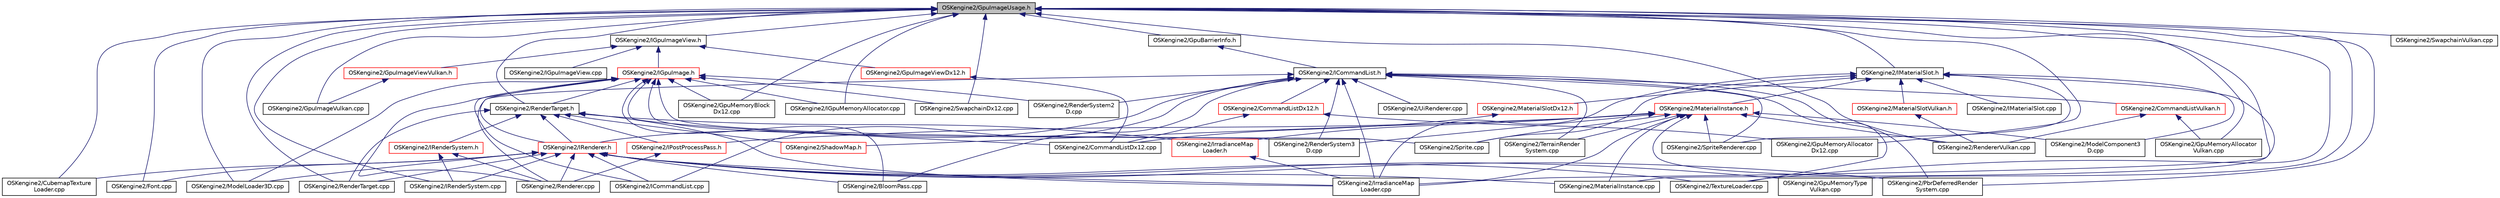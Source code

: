 digraph "OSKengine2/GpuImageUsage.h"
{
 // LATEX_PDF_SIZE
  edge [fontname="Helvetica",fontsize="10",labelfontname="Helvetica",labelfontsize="10"];
  node [fontname="Helvetica",fontsize="10",shape=record];
  Node1 [label="OSKengine2/GpuImageUsage.h",height=0.2,width=0.4,color="black", fillcolor="grey75", style="filled", fontcolor="black",tooltip=" "];
  Node1 -> Node2 [dir="back",color="midnightblue",fontsize="10",style="solid"];
  Node2 [label="OSKengine2/CubemapTexture\lLoader.cpp",height=0.2,width=0.4,color="black", fillcolor="white", style="filled",URL="$_cubemap_texture_loader_8cpp.html",tooltip=" "];
  Node1 -> Node3 [dir="back",color="midnightblue",fontsize="10",style="solid"];
  Node3 [label="OSKengine2/Font.cpp",height=0.2,width=0.4,color="black", fillcolor="white", style="filled",URL="$_font_8cpp.html",tooltip=" "];
  Node1 -> Node4 [dir="back",color="midnightblue",fontsize="10",style="solid"];
  Node4 [label="OSKengine2/GpuBarrierInfo.h",height=0.2,width=0.4,color="black", fillcolor="white", style="filled",URL="$_gpu_barrier_info_8h.html",tooltip=" "];
  Node4 -> Node5 [dir="back",color="midnightblue",fontsize="10",style="solid"];
  Node5 [label="OSKengine2/ICommandList.h",height=0.2,width=0.4,color="black", fillcolor="white", style="filled",URL="$_i_command_list_8h.html",tooltip=" "];
  Node5 -> Node6 [dir="back",color="midnightblue",fontsize="10",style="solid"];
  Node6 [label="OSKengine2/BloomPass.cpp",height=0.2,width=0.4,color="black", fillcolor="white", style="filled",URL="$_bloom_pass_8cpp.html",tooltip=" "];
  Node5 -> Node7 [dir="back",color="midnightblue",fontsize="10",style="solid"];
  Node7 [label="OSKengine2/CommandListDx12.h",height=0.2,width=0.4,color="red", fillcolor="white", style="filled",URL="$_command_list_dx12_8h.html",tooltip=" "];
  Node7 -> Node8 [dir="back",color="midnightblue",fontsize="10",style="solid"];
  Node8 [label="OSKengine2/CommandListDx12.cpp",height=0.2,width=0.4,color="black", fillcolor="white", style="filled",URL="$_command_list_dx12_8cpp.html",tooltip=" "];
  Node7 -> Node10 [dir="back",color="midnightblue",fontsize="10",style="solid"];
  Node10 [label="OSKengine2/GpuMemoryAllocator\lDx12.cpp",height=0.2,width=0.4,color="black", fillcolor="white", style="filled",URL="$_gpu_memory_allocator_dx12_8cpp.html",tooltip=" "];
  Node5 -> Node12 [dir="back",color="midnightblue",fontsize="10",style="solid"];
  Node12 [label="OSKengine2/CommandListVulkan.h",height=0.2,width=0.4,color="red", fillcolor="white", style="filled",URL="$_command_list_vulkan_8h.html",tooltip=" "];
  Node12 -> Node16 [dir="back",color="midnightblue",fontsize="10",style="solid"];
  Node16 [label="OSKengine2/GpuMemoryAllocator\lVulkan.cpp",height=0.2,width=0.4,color="black", fillcolor="white", style="filled",URL="$_gpu_memory_allocator_vulkan_8cpp.html",tooltip=" "];
  Node12 -> Node17 [dir="back",color="midnightblue",fontsize="10",style="solid"];
  Node17 [label="OSKengine2/RendererVulkan.cpp",height=0.2,width=0.4,color="black", fillcolor="white", style="filled",URL="$_renderer_vulkan_8cpp.html",tooltip=" "];
  Node5 -> Node20 [dir="back",color="midnightblue",fontsize="10",style="solid"];
  Node20 [label="OSKengine2/ICommandList.cpp",height=0.2,width=0.4,color="black", fillcolor="white", style="filled",URL="$_i_command_list_8cpp.html",tooltip=" "];
  Node5 -> Node21 [dir="back",color="midnightblue",fontsize="10",style="solid"];
  Node21 [label="OSKengine2/IRenderer.h",height=0.2,width=0.4,color="red", fillcolor="white", style="filled",URL="$_i_renderer_8h.html",tooltip=" "];
  Node21 -> Node6 [dir="back",color="midnightblue",fontsize="10",style="solid"];
  Node21 -> Node2 [dir="back",color="midnightblue",fontsize="10",style="solid"];
  Node21 -> Node3 [dir="back",color="midnightblue",fontsize="10",style="solid"];
  Node21 -> Node32 [dir="back",color="midnightblue",fontsize="10",style="solid"];
  Node32 [label="OSKengine2/GpuMemoryType\lVulkan.cpp",height=0.2,width=0.4,color="black", fillcolor="white", style="filled",URL="$_gpu_memory_type_vulkan_8cpp.html",tooltip=" "];
  Node21 -> Node20 [dir="back",color="midnightblue",fontsize="10",style="solid"];
  Node21 -> Node37 [dir="back",color="midnightblue",fontsize="10",style="solid"];
  Node37 [label="OSKengine2/IRenderSystem.cpp",height=0.2,width=0.4,color="black", fillcolor="white", style="filled",URL="$_i_render_system_8cpp.html",tooltip=" "];
  Node21 -> Node38 [dir="back",color="midnightblue",fontsize="10",style="solid"];
  Node38 [label="OSKengine2/IrradianceMap\lLoader.cpp",height=0.2,width=0.4,color="black", fillcolor="white", style="filled",URL="$_irradiance_map_loader_8cpp.html",tooltip=" "];
  Node21 -> Node40 [dir="back",color="midnightblue",fontsize="10",style="solid"];
  Node40 [label="OSKengine2/MaterialInstance.cpp",height=0.2,width=0.4,color="black", fillcolor="white", style="filled",URL="$_material_instance_8cpp.html",tooltip=" "];
  Node21 -> Node42 [dir="back",color="midnightblue",fontsize="10",style="solid"];
  Node42 [label="OSKengine2/ModelLoader3D.cpp",height=0.2,width=0.4,color="black", fillcolor="white", style="filled",URL="$_model_loader3_d_8cpp.html",tooltip=" "];
  Node21 -> Node49 [dir="back",color="midnightblue",fontsize="10",style="solid"];
  Node49 [label="OSKengine2/PbrDeferredRender\lSystem.cpp",height=0.2,width=0.4,color="black", fillcolor="white", style="filled",URL="$_pbr_deferred_render_system_8cpp.html",tooltip=" "];
  Node21 -> Node68 [dir="back",color="midnightblue",fontsize="10",style="solid"];
  Node68 [label="OSKengine2/RenderTarget.cpp",height=0.2,width=0.4,color="black", fillcolor="white", style="filled",URL="$_render_target_8cpp.html",tooltip=" "];
  Node21 -> Node52 [dir="back",color="midnightblue",fontsize="10",style="solid"];
  Node52 [label="OSKengine2/Renderer.cpp",height=0.2,width=0.4,color="black", fillcolor="white", style="filled",URL="$_renderer_8cpp.html",tooltip=" "];
  Node21 -> Node78 [dir="back",color="midnightblue",fontsize="10",style="solid"];
  Node78 [label="OSKengine2/TextureLoader.cpp",height=0.2,width=0.4,color="black", fillcolor="white", style="filled",URL="$_texture_loader_8cpp.html",tooltip=" "];
  Node5 -> Node38 [dir="back",color="midnightblue",fontsize="10",style="solid"];
  Node5 -> Node49 [dir="back",color="midnightblue",fontsize="10",style="solid"];
  Node5 -> Node50 [dir="back",color="midnightblue",fontsize="10",style="solid"];
  Node50 [label="OSKengine2/RenderSystem2\lD.cpp",height=0.2,width=0.4,color="black", fillcolor="white", style="filled",URL="$_render_system2_d_8cpp.html",tooltip=" "];
  Node5 -> Node51 [dir="back",color="midnightblue",fontsize="10",style="solid"];
  Node51 [label="OSKengine2/RenderSystem3\lD.cpp",height=0.2,width=0.4,color="black", fillcolor="white", style="filled",URL="$_render_system3_d_8cpp.html",tooltip=" "];
  Node5 -> Node52 [dir="back",color="midnightblue",fontsize="10",style="solid"];
  Node5 -> Node84 [dir="back",color="midnightblue",fontsize="10",style="solid"];
  Node84 [label="OSKengine2/SpriteRenderer.cpp",height=0.2,width=0.4,color="black", fillcolor="white", style="filled",URL="$_sprite_renderer_8cpp.html",tooltip=" "];
  Node5 -> Node53 [dir="back",color="midnightblue",fontsize="10",style="solid"];
  Node53 [label="OSKengine2/TerrainRender\lSystem.cpp",height=0.2,width=0.4,color="black", fillcolor="white", style="filled",URL="$_terrain_render_system_8cpp.html",tooltip=" "];
  Node5 -> Node78 [dir="back",color="midnightblue",fontsize="10",style="solid"];
  Node5 -> Node85 [dir="back",color="midnightblue",fontsize="10",style="solid"];
  Node85 [label="OSKengine2/UiRenderer.cpp",height=0.2,width=0.4,color="black", fillcolor="white", style="filled",URL="$_ui_renderer_8cpp.html",tooltip=" "];
  Node1 -> Node57 [dir="back",color="midnightblue",fontsize="10",style="solid"];
  Node57 [label="OSKengine2/GpuImageVulkan.cpp",height=0.2,width=0.4,color="black", fillcolor="white", style="filled",URL="$_gpu_image_vulkan_8cpp.html",tooltip=" "];
  Node1 -> Node10 [dir="back",color="midnightblue",fontsize="10",style="solid"];
  Node1 -> Node16 [dir="back",color="midnightblue",fontsize="10",style="solid"];
  Node1 -> Node58 [dir="back",color="midnightblue",fontsize="10",style="solid"];
  Node58 [label="OSKengine2/GpuMemoryBlock\lDx12.cpp",height=0.2,width=0.4,color="black", fillcolor="white", style="filled",URL="$_gpu_memory_block_dx12_8cpp.html",tooltip=" "];
  Node1 -> Node32 [dir="back",color="midnightblue",fontsize="10",style="solid"];
  Node1 -> Node86 [dir="back",color="midnightblue",fontsize="10",style="solid"];
  Node86 [label="OSKengine2/IGpuImageView.h",height=0.2,width=0.4,color="black", fillcolor="white", style="filled",URL="$_i_gpu_image_view_8h.html",tooltip=" "];
  Node86 -> Node87 [dir="back",color="midnightblue",fontsize="10",style="solid"];
  Node87 [label="OSKengine2/GpuImageViewDx12.h",height=0.2,width=0.4,color="red", fillcolor="white", style="filled",URL="$_gpu_image_view_dx12_8h.html",tooltip=" "];
  Node87 -> Node8 [dir="back",color="midnightblue",fontsize="10",style="solid"];
  Node86 -> Node89 [dir="back",color="midnightblue",fontsize="10",style="solid"];
  Node89 [label="OSKengine2/GpuImageViewVulkan.h",height=0.2,width=0.4,color="red", fillcolor="white", style="filled",URL="$_gpu_image_view_vulkan_8h.html",tooltip=" "];
  Node89 -> Node57 [dir="back",color="midnightblue",fontsize="10",style="solid"];
  Node86 -> Node90 [dir="back",color="midnightblue",fontsize="10",style="solid"];
  Node90 [label="OSKengine2/IGpuImage.h",height=0.2,width=0.4,color="red", fillcolor="white", style="filled",URL="$_i_gpu_image_8h.html",tooltip=" "];
  Node90 -> Node6 [dir="back",color="midnightblue",fontsize="10",style="solid"];
  Node90 -> Node8 [dir="back",color="midnightblue",fontsize="10",style="solid"];
  Node90 -> Node58 [dir="back",color="midnightblue",fontsize="10",style="solid"];
  Node90 -> Node20 [dir="back",color="midnightblue",fontsize="10",style="solid"];
  Node90 -> Node62 [dir="back",color="midnightblue",fontsize="10",style="solid"];
  Node62 [label="OSKengine2/IGpuMemoryAllocator.cpp",height=0.2,width=0.4,color="black", fillcolor="white", style="filled",URL="$_i_gpu_memory_allocator_8cpp.html",tooltip=" "];
  Node90 -> Node21 [dir="back",color="midnightblue",fontsize="10",style="solid"];
  Node90 -> Node42 [dir="back",color="midnightblue",fontsize="10",style="solid"];
  Node90 -> Node50 [dir="back",color="midnightblue",fontsize="10",style="solid"];
  Node90 -> Node51 [dir="back",color="midnightblue",fontsize="10",style="solid"];
  Node90 -> Node113 [dir="back",color="midnightblue",fontsize="10",style="solid"];
  Node113 [label="OSKengine2/RenderTarget.h",height=0.2,width=0.4,color="black", fillcolor="white", style="filled",URL="$_render_target_8h.html",tooltip=" "];
  Node113 -> Node114 [dir="back",color="midnightblue",fontsize="10",style="solid"];
  Node114 [label="OSKengine2/IPostProcessPass.h",height=0.2,width=0.4,color="red", fillcolor="white", style="filled",URL="$_i_post_process_pass_8h.html",tooltip=" "];
  Node114 -> Node52 [dir="back",color="midnightblue",fontsize="10",style="solid"];
  Node113 -> Node119 [dir="back",color="midnightblue",fontsize="10",style="solid"];
  Node119 [label="OSKengine2/IRenderSystem.h",height=0.2,width=0.4,color="red", fillcolor="white", style="filled",URL="$_i_render_system_8h.html",tooltip=" "];
  Node119 -> Node37 [dir="back",color="midnightblue",fontsize="10",style="solid"];
  Node119 -> Node52 [dir="back",color="midnightblue",fontsize="10",style="solid"];
  Node113 -> Node21 [dir="back",color="midnightblue",fontsize="10",style="solid"];
  Node113 -> Node38 [dir="back",color="midnightblue",fontsize="10",style="solid"];
  Node113 -> Node124 [dir="back",color="midnightblue",fontsize="10",style="solid"];
  Node124 [label="OSKengine2/IrradianceMap\lLoader.h",height=0.2,width=0.4,color="red", fillcolor="white", style="filled",URL="$_irradiance_map_loader_8h.html",tooltip=" "];
  Node124 -> Node38 [dir="back",color="midnightblue",fontsize="10",style="solid"];
  Node113 -> Node68 [dir="back",color="midnightblue",fontsize="10",style="solid"];
  Node113 -> Node125 [dir="back",color="midnightblue",fontsize="10",style="solid"];
  Node125 [label="OSKengine2/ShadowMap.h",height=0.2,width=0.4,color="red", fillcolor="white", style="filled",URL="$_shadow_map_8h.html",tooltip=" "];
  Node90 -> Node52 [dir="back",color="midnightblue",fontsize="10",style="solid"];
  Node90 -> Node126 [dir="back",color="midnightblue",fontsize="10",style="solid"];
  Node126 [label="OSKengine2/Sprite.cpp",height=0.2,width=0.4,color="black", fillcolor="white", style="filled",URL="$_sprite_8cpp.html",tooltip=" "];
  Node90 -> Node74 [dir="back",color="midnightblue",fontsize="10",style="solid"];
  Node74 [label="OSKengine2/SwapchainDx12.cpp",height=0.2,width=0.4,color="black", fillcolor="white", style="filled",URL="$_swapchain_dx12_8cpp.html",tooltip=" "];
  Node86 -> Node129 [dir="back",color="midnightblue",fontsize="10",style="solid"];
  Node129 [label="OSKengine2/IGpuImageView.cpp",height=0.2,width=0.4,color="black", fillcolor="white", style="filled",URL="$_i_gpu_image_view_8cpp.html",tooltip=" "];
  Node1 -> Node62 [dir="back",color="midnightblue",fontsize="10",style="solid"];
  Node1 -> Node130 [dir="back",color="midnightblue",fontsize="10",style="solid"];
  Node130 [label="OSKengine2/IMaterialSlot.h",height=0.2,width=0.4,color="black", fillcolor="white", style="filled",URL="$_i_material_slot_8h.html",tooltip=" "];
  Node130 -> Node128 [dir="back",color="midnightblue",fontsize="10",style="solid"];
  Node128 [label="OSKengine2/IMaterialSlot.cpp",height=0.2,width=0.4,color="black", fillcolor="white", style="filled",URL="$_i_material_slot_8cpp.html",tooltip=" "];
  Node130 -> Node38 [dir="back",color="midnightblue",fontsize="10",style="solid"];
  Node130 -> Node40 [dir="back",color="midnightblue",fontsize="10",style="solid"];
  Node130 -> Node131 [dir="back",color="midnightblue",fontsize="10",style="solid"];
  Node131 [label="OSKengine2/MaterialInstance.h",height=0.2,width=0.4,color="red", fillcolor="white", style="filled",URL="$_material_instance_8h.html",tooltip=" "];
  Node131 -> Node114 [dir="back",color="midnightblue",fontsize="10",style="solid"];
  Node131 -> Node38 [dir="back",color="midnightblue",fontsize="10",style="solid"];
  Node131 -> Node124 [dir="back",color="midnightblue",fontsize="10",style="solid"];
  Node131 -> Node40 [dir="back",color="midnightblue",fontsize="10",style="solid"];
  Node131 -> Node111 [dir="back",color="midnightblue",fontsize="10",style="solid"];
  Node111 [label="OSKengine2/ModelComponent3\lD.cpp",height=0.2,width=0.4,color="black", fillcolor="white", style="filled",URL="$_model_component3_d_8cpp.html",tooltip=" "];
  Node131 -> Node49 [dir="back",color="midnightblue",fontsize="10",style="solid"];
  Node131 -> Node51 [dir="back",color="midnightblue",fontsize="10",style="solid"];
  Node131 -> Node17 [dir="back",color="midnightblue",fontsize="10",style="solid"];
  Node131 -> Node125 [dir="back",color="midnightblue",fontsize="10",style="solid"];
  Node131 -> Node126 [dir="back",color="midnightblue",fontsize="10",style="solid"];
  Node131 -> Node84 [dir="back",color="midnightblue",fontsize="10",style="solid"];
  Node131 -> Node53 [dir="back",color="midnightblue",fontsize="10",style="solid"];
  Node130 -> Node143 [dir="back",color="midnightblue",fontsize="10",style="solid"];
  Node143 [label="OSKengine2/MaterialSlotDx12.h",height=0.2,width=0.4,color="red", fillcolor="white", style="filled",URL="$_material_slot_dx12_8h.html",tooltip=" "];
  Node143 -> Node8 [dir="back",color="midnightblue",fontsize="10",style="solid"];
  Node130 -> Node144 [dir="back",color="midnightblue",fontsize="10",style="solid"];
  Node144 [label="OSKengine2/MaterialSlotVulkan.h",height=0.2,width=0.4,color="red", fillcolor="white", style="filled",URL="$_material_slot_vulkan_8h.html",tooltip=" "];
  Node144 -> Node17 [dir="back",color="midnightblue",fontsize="10",style="solid"];
  Node130 -> Node111 [dir="back",color="midnightblue",fontsize="10",style="solid"];
  Node130 -> Node126 [dir="back",color="midnightblue",fontsize="10",style="solid"];
  Node130 -> Node84 [dir="back",color="midnightblue",fontsize="10",style="solid"];
  Node1 -> Node37 [dir="back",color="midnightblue",fontsize="10",style="solid"];
  Node1 -> Node38 [dir="back",color="midnightblue",fontsize="10",style="solid"];
  Node1 -> Node42 [dir="back",color="midnightblue",fontsize="10",style="solid"];
  Node1 -> Node49 [dir="back",color="midnightblue",fontsize="10",style="solid"];
  Node1 -> Node68 [dir="back",color="midnightblue",fontsize="10",style="solid"];
  Node1 -> Node113 [dir="back",color="midnightblue",fontsize="10",style="solid"];
  Node1 -> Node17 [dir="back",color="midnightblue",fontsize="10",style="solid"];
  Node1 -> Node74 [dir="back",color="midnightblue",fontsize="10",style="solid"];
  Node1 -> Node75 [dir="back",color="midnightblue",fontsize="10",style="solid"];
  Node75 [label="OSKengine2/SwapchainVulkan.cpp",height=0.2,width=0.4,color="black", fillcolor="white", style="filled",URL="$_swapchain_vulkan_8cpp.html",tooltip=" "];
  Node1 -> Node78 [dir="back",color="midnightblue",fontsize="10",style="solid"];
}
